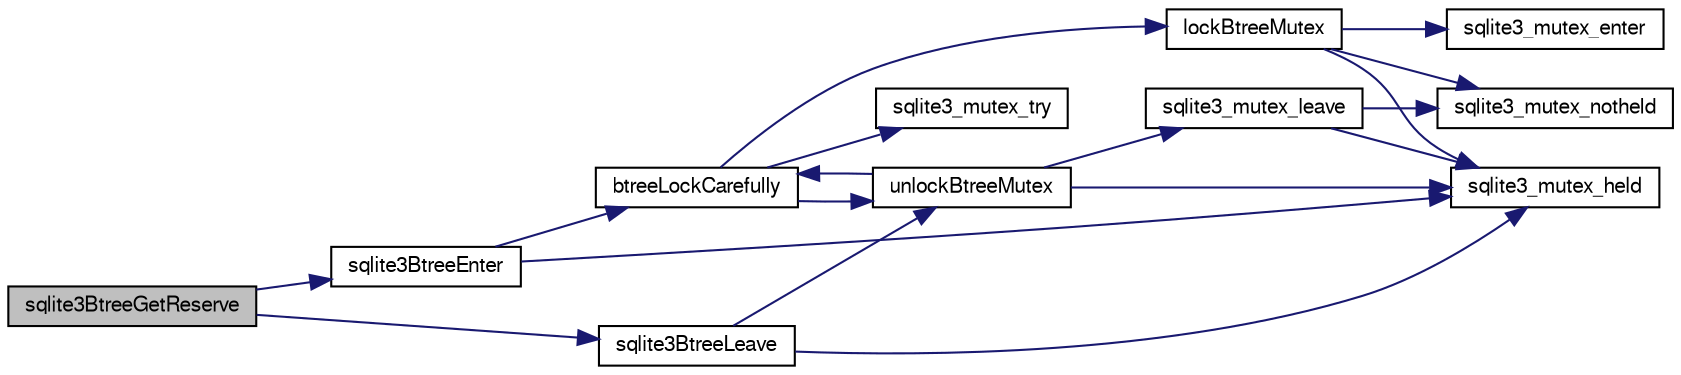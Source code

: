 digraph "sqlite3BtreeGetReserve"
{
  edge [fontname="FreeSans",fontsize="10",labelfontname="FreeSans",labelfontsize="10"];
  node [fontname="FreeSans",fontsize="10",shape=record];
  rankdir="LR";
  Node452106 [label="sqlite3BtreeGetReserve",height=0.2,width=0.4,color="black", fillcolor="grey75", style="filled", fontcolor="black"];
  Node452106 -> Node452107 [color="midnightblue",fontsize="10",style="solid",fontname="FreeSans"];
  Node452107 [label="sqlite3BtreeEnter",height=0.2,width=0.4,color="black", fillcolor="white", style="filled",URL="$sqlite3_8c.html#afa05d700ca373993fe6b0525b867feff"];
  Node452107 -> Node452108 [color="midnightblue",fontsize="10",style="solid",fontname="FreeSans"];
  Node452108 [label="sqlite3_mutex_held",height=0.2,width=0.4,color="black", fillcolor="white", style="filled",URL="$sqlite3_8c.html#acf77da68932b6bc163c5e68547ecc3e7"];
  Node452107 -> Node452109 [color="midnightblue",fontsize="10",style="solid",fontname="FreeSans"];
  Node452109 [label="btreeLockCarefully",height=0.2,width=0.4,color="black", fillcolor="white", style="filled",URL="$sqlite3_8c.html#a796746b1c1e4d6926960636bd74c79d7"];
  Node452109 -> Node452110 [color="midnightblue",fontsize="10",style="solid",fontname="FreeSans"];
  Node452110 [label="sqlite3_mutex_try",height=0.2,width=0.4,color="black", fillcolor="white", style="filled",URL="$sqlite3_8c.html#a196f84b09bdfda96ae5ae23189be1ec8"];
  Node452109 -> Node452111 [color="midnightblue",fontsize="10",style="solid",fontname="FreeSans"];
  Node452111 [label="unlockBtreeMutex",height=0.2,width=0.4,color="black", fillcolor="white", style="filled",URL="$sqlite3_8c.html#a29bc7d1c753dfa2af9fb296b7dc19a4a"];
  Node452111 -> Node452108 [color="midnightblue",fontsize="10",style="solid",fontname="FreeSans"];
  Node452111 -> Node452112 [color="midnightblue",fontsize="10",style="solid",fontname="FreeSans"];
  Node452112 [label="sqlite3_mutex_leave",height=0.2,width=0.4,color="black", fillcolor="white", style="filled",URL="$sqlite3_8c.html#a5838d235601dbd3c1fa993555c6bcc93"];
  Node452112 -> Node452108 [color="midnightblue",fontsize="10",style="solid",fontname="FreeSans"];
  Node452112 -> Node452113 [color="midnightblue",fontsize="10",style="solid",fontname="FreeSans"];
  Node452113 [label="sqlite3_mutex_notheld",height=0.2,width=0.4,color="black", fillcolor="white", style="filled",URL="$sqlite3_8c.html#a83967c837c1c000d3b5adcfaa688f5dc"];
  Node452111 -> Node452109 [color="midnightblue",fontsize="10",style="solid",fontname="FreeSans"];
  Node452109 -> Node452114 [color="midnightblue",fontsize="10",style="solid",fontname="FreeSans"];
  Node452114 [label="lockBtreeMutex",height=0.2,width=0.4,color="black", fillcolor="white", style="filled",URL="$sqlite3_8c.html#ab1714bc62ac8a451c7b17bc53053ca53"];
  Node452114 -> Node452113 [color="midnightblue",fontsize="10",style="solid",fontname="FreeSans"];
  Node452114 -> Node452108 [color="midnightblue",fontsize="10",style="solid",fontname="FreeSans"];
  Node452114 -> Node452115 [color="midnightblue",fontsize="10",style="solid",fontname="FreeSans"];
  Node452115 [label="sqlite3_mutex_enter",height=0.2,width=0.4,color="black", fillcolor="white", style="filled",URL="$sqlite3_8c.html#a1c12cde690bd89f104de5cbad12a6bf5"];
  Node452106 -> Node452116 [color="midnightblue",fontsize="10",style="solid",fontname="FreeSans"];
  Node452116 [label="sqlite3BtreeLeave",height=0.2,width=0.4,color="black", fillcolor="white", style="filled",URL="$sqlite3_8c.html#a460e4f89d1aeef4b4d334cfe8165da89"];
  Node452116 -> Node452111 [color="midnightblue",fontsize="10",style="solid",fontname="FreeSans"];
  Node452116 -> Node452108 [color="midnightblue",fontsize="10",style="solid",fontname="FreeSans"];
}
